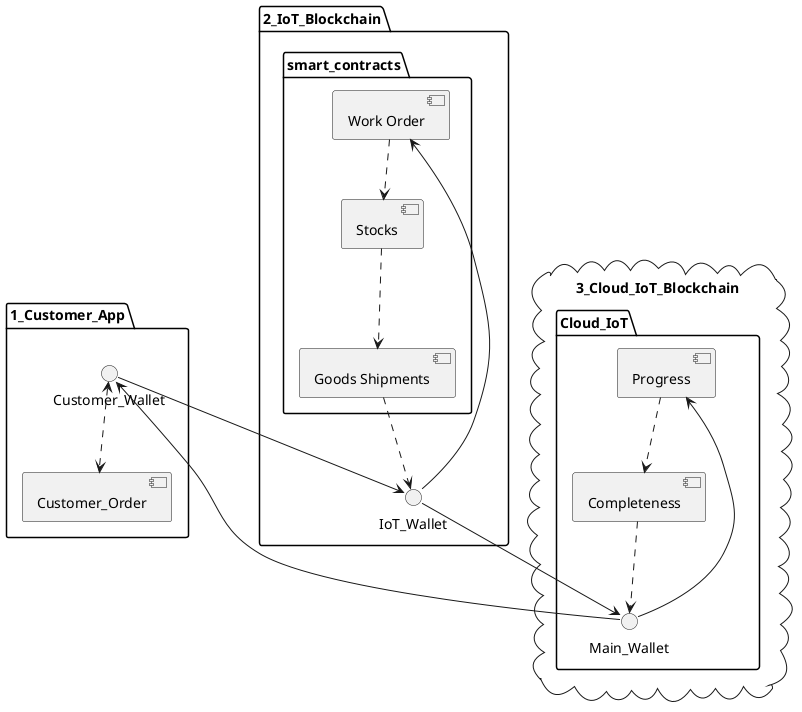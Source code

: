 @startuml


package "1_Customer_App" {
  	Customer_Wallet <..> [Customer_Order]
  	
}
 
package "2_IoT_Blockchain" {
	Customer_Wallet --> IoT_Wallet 
    package "smart_contracts" {
    	IoT_Wallet  --> [Work Order]
 		[Work Order] ..> [Stocks]
        [Stocks] ..> [Goods Shipments]
    }
    [Goods Shipments] ..> IoT_Wallet
}
 
cloud "3_Cloud_IoT_Blockchain" {
  	package "Cloud_IoT" {
    	[Progress] ..> [Completeness]
    	IoT_Wallet --> Main_Wallet
        Main_Wallet --> [Progress]
    }
    [Completeness] ..> Main_Wallet
    Customer_Wallet <-- Main_Wallet
}

@enduml
